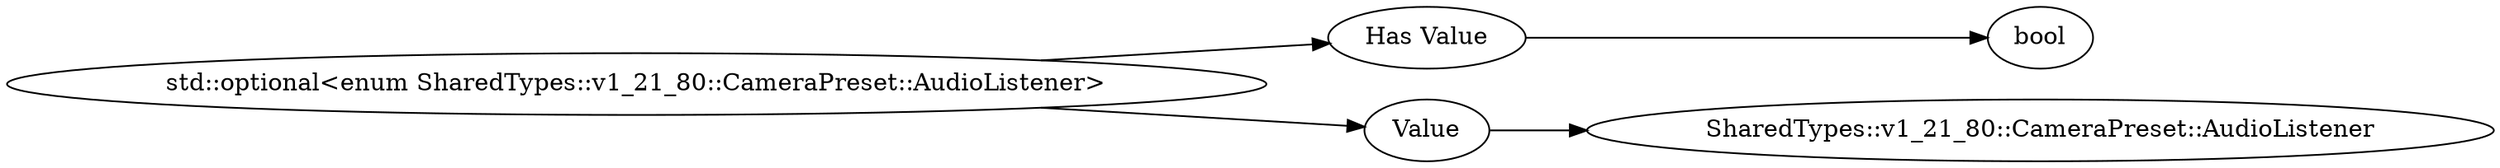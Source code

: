 digraph "std::optional<enum SharedTypes::v1_21_80::CameraPreset::AudioListener>" {
rankdir = LR
58
58 -> 59
59 -> 60
58 -> 61
61 -> 65

58 [label="std::optional<enum SharedTypes::v1_21_80::CameraPreset::AudioListener>",comment="name: \"std::optional<enum SharedTypes::v1_21_80::CameraPreset::AudioListener>\", typeName: \"\", id: 58, branchId: 0, recurseId: -1, attributes: 0, notes: \"\""];
59 [label="Has Value",comment="name: \"Has Value\", typeName: \"\", id: 59, branchId: 0, recurseId: -1, attributes: 0, notes: \"If true, follow with appropriate data type, otherwise nothing\""];
60 [label="bool",comment="name: \"bool\", typeName: \"\", id: 60, branchId: 0, recurseId: -1, attributes: 512, notes: \"\""];
61 [label="Value",comment="name: \"Value\", typeName: \"SharedTypes::v1_21_80::CameraPreset::AudioListener\", id: 61, branchId: 0, recurseId: -1, attributes: 256, notes: \"\""];
65 [label="SharedTypes::v1_21_80::CameraPreset::AudioListener",comment="name: \"SharedTypes::v1_21_80::CameraPreset::AudioListener\", typeName: \"\", id: 65, branchId: 0, recurseId: -1, attributes: 512, notes: \"\""];
{ rank = max;60;65}

}
